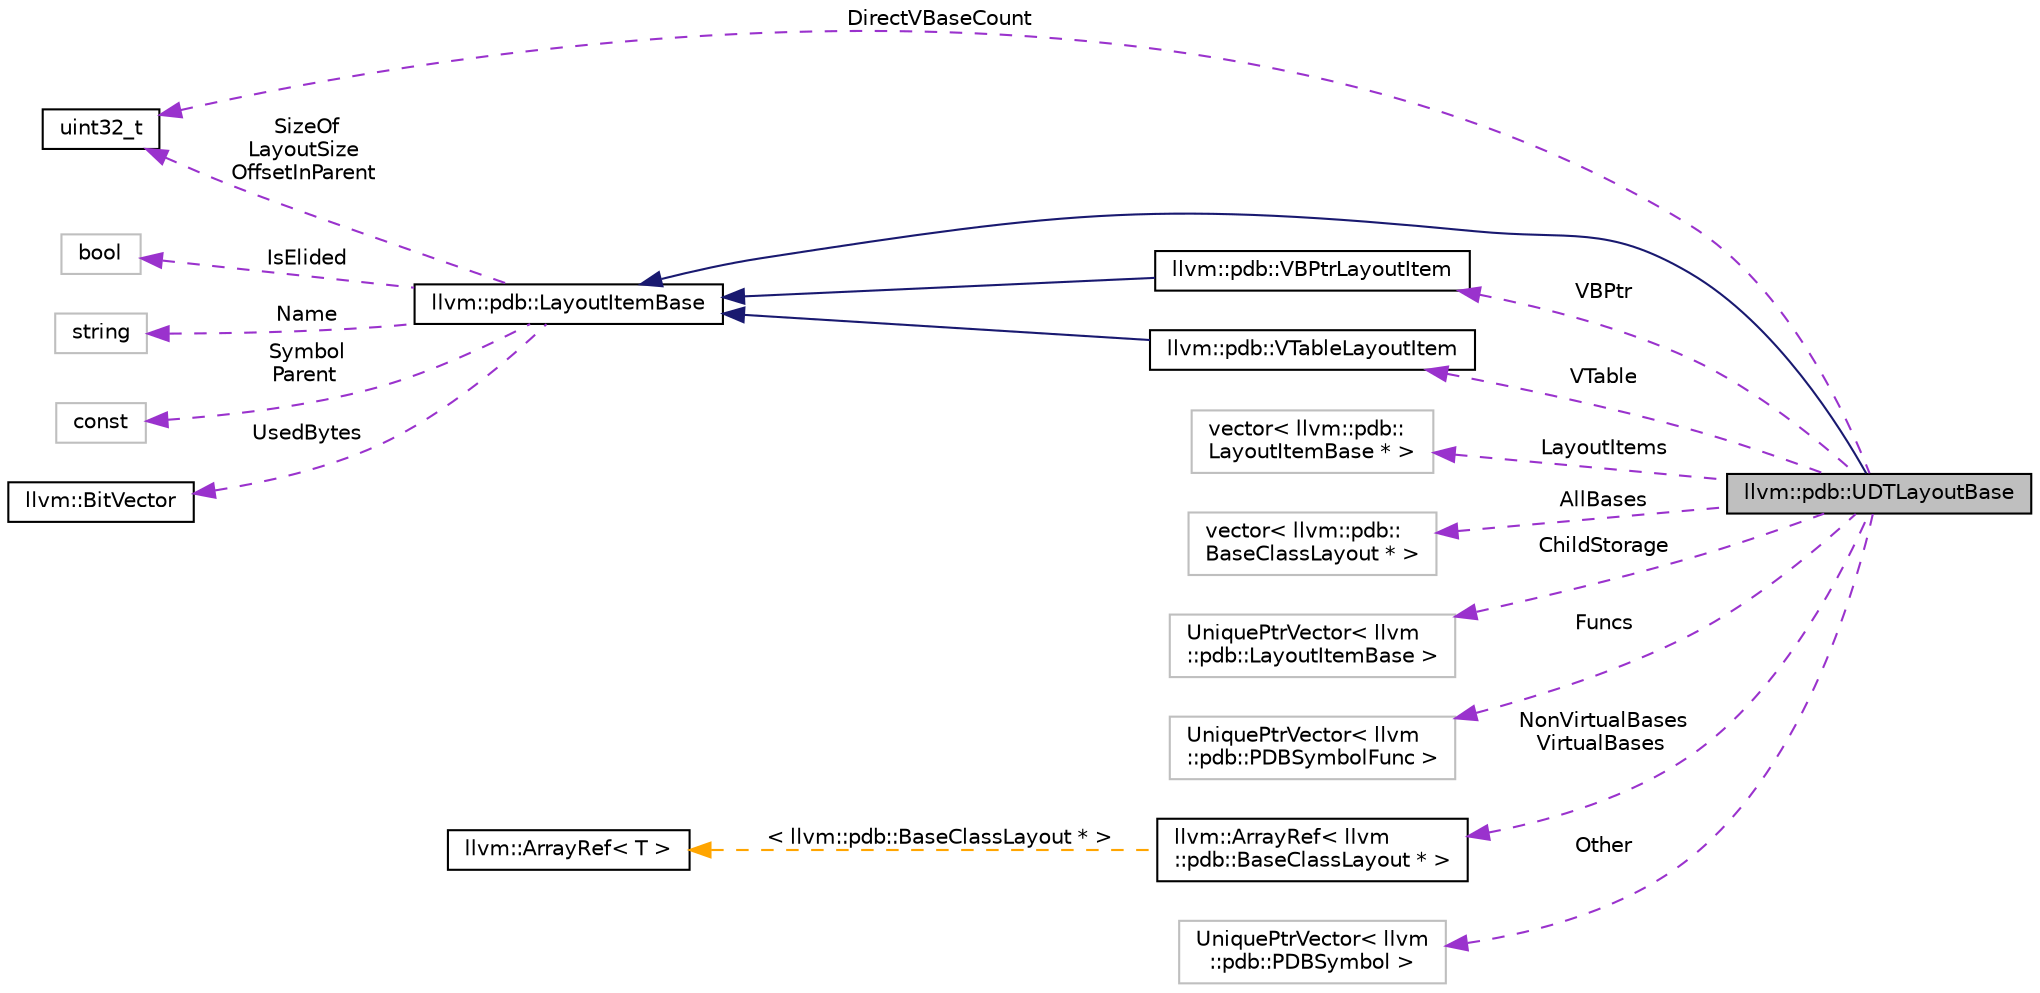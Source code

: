 digraph "llvm::pdb::UDTLayoutBase"
{
 // LATEX_PDF_SIZE
  bgcolor="transparent";
  edge [fontname="Helvetica",fontsize="10",labelfontname="Helvetica",labelfontsize="10"];
  node [fontname="Helvetica",fontsize="10",shape=record];
  rankdir="LR";
  Node1 [label="llvm::pdb::UDTLayoutBase",height=0.2,width=0.4,color="black", fillcolor="grey75", style="filled", fontcolor="black",tooltip=" "];
  Node2 -> Node1 [dir="back",color="midnightblue",fontsize="10",style="solid",fontname="Helvetica"];
  Node2 [label="llvm::pdb::LayoutItemBase",height=0.2,width=0.4,color="black",URL="$classllvm_1_1pdb_1_1LayoutItemBase.html",tooltip=" "];
  Node3 -> Node2 [dir="back",color="darkorchid3",fontsize="10",style="dashed",label=" SizeOf\nLayoutSize\nOffsetInParent" ,fontname="Helvetica"];
  Node3 [label="uint32_t",height=0.2,width=0.4,color="black",URL="$classuint32__t.html",tooltip=" "];
  Node4 -> Node2 [dir="back",color="darkorchid3",fontsize="10",style="dashed",label=" IsElided" ,fontname="Helvetica"];
  Node4 [label="bool",height=0.2,width=0.4,color="grey75",tooltip=" "];
  Node5 -> Node2 [dir="back",color="darkorchid3",fontsize="10",style="dashed",label=" Name" ,fontname="Helvetica"];
  Node5 [label="string",height=0.2,width=0.4,color="grey75",tooltip=" "];
  Node6 -> Node2 [dir="back",color="darkorchid3",fontsize="10",style="dashed",label=" Symbol\nParent" ,fontname="Helvetica"];
  Node6 [label="const",height=0.2,width=0.4,color="grey75",tooltip=" "];
  Node7 -> Node2 [dir="back",color="darkorchid3",fontsize="10",style="dashed",label=" UsedBytes" ,fontname="Helvetica"];
  Node7 [label="llvm::BitVector",height=0.2,width=0.4,color="black",URL="$classllvm_1_1BitVector.html",tooltip=" "];
  Node8 -> Node1 [dir="back",color="darkorchid3",fontsize="10",style="dashed",label=" VBPtr" ,fontname="Helvetica"];
  Node8 [label="llvm::pdb::VBPtrLayoutItem",height=0.2,width=0.4,color="black",URL="$classllvm_1_1pdb_1_1VBPtrLayoutItem.html",tooltip=" "];
  Node2 -> Node8 [dir="back",color="midnightblue",fontsize="10",style="solid",fontname="Helvetica"];
  Node9 -> Node1 [dir="back",color="darkorchid3",fontsize="10",style="dashed",label=" LayoutItems" ,fontname="Helvetica"];
  Node9 [label="vector\< llvm::pdb::\lLayoutItemBase * \>",height=0.2,width=0.4,color="grey75",tooltip=" "];
  Node10 -> Node1 [dir="back",color="darkorchid3",fontsize="10",style="dashed",label=" AllBases" ,fontname="Helvetica"];
  Node10 [label="vector\< llvm::pdb::\lBaseClassLayout * \>",height=0.2,width=0.4,color="grey75",tooltip=" "];
  Node11 -> Node1 [dir="back",color="darkorchid3",fontsize="10",style="dashed",label=" ChildStorage" ,fontname="Helvetica"];
  Node11 [label="UniquePtrVector\< llvm\l::pdb::LayoutItemBase \>",height=0.2,width=0.4,color="grey75",tooltip=" "];
  Node12 -> Node1 [dir="back",color="darkorchid3",fontsize="10",style="dashed",label=" Funcs" ,fontname="Helvetica"];
  Node12 [label="UniquePtrVector\< llvm\l::pdb::PDBSymbolFunc \>",height=0.2,width=0.4,color="grey75",tooltip=" "];
  Node13 -> Node1 [dir="back",color="darkorchid3",fontsize="10",style="dashed",label=" NonVirtualBases\nVirtualBases" ,fontname="Helvetica"];
  Node13 [label="llvm::ArrayRef\< llvm\l::pdb::BaseClassLayout * \>",height=0.2,width=0.4,color="black",URL="$classllvm_1_1ArrayRef.html",tooltip=" "];
  Node14 -> Node13 [dir="back",color="orange",fontsize="10",style="dashed",label=" \< llvm::pdb::BaseClassLayout * \>" ,fontname="Helvetica"];
  Node14 [label="llvm::ArrayRef\< T \>",height=0.2,width=0.4,color="black",URL="$classllvm_1_1ArrayRef.html",tooltip="ArrayRef - Represent a constant reference to an array (0 or more elements consecutively in memory),..."];
  Node15 -> Node1 [dir="back",color="darkorchid3",fontsize="10",style="dashed",label=" VTable" ,fontname="Helvetica"];
  Node15 [label="llvm::pdb::VTableLayoutItem",height=0.2,width=0.4,color="black",URL="$classllvm_1_1pdb_1_1VTableLayoutItem.html",tooltip=" "];
  Node2 -> Node15 [dir="back",color="midnightblue",fontsize="10",style="solid",fontname="Helvetica"];
  Node3 -> Node1 [dir="back",color="darkorchid3",fontsize="10",style="dashed",label=" DirectVBaseCount" ,fontname="Helvetica"];
  Node16 -> Node1 [dir="back",color="darkorchid3",fontsize="10",style="dashed",label=" Other" ,fontname="Helvetica"];
  Node16 [label="UniquePtrVector\< llvm\l::pdb::PDBSymbol \>",height=0.2,width=0.4,color="grey75",tooltip=" "];
}
